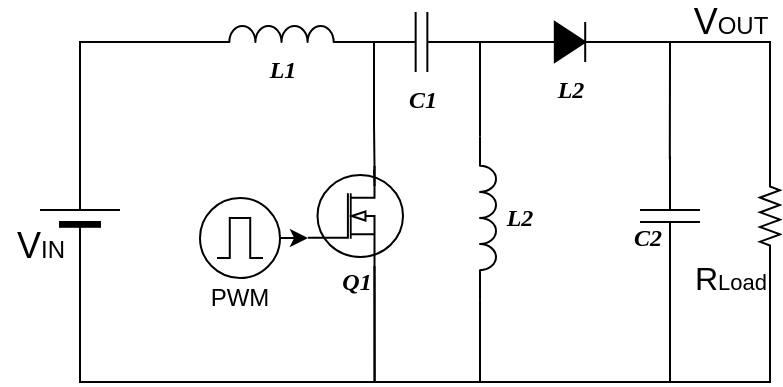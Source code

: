 <mxfile version="14.6.11" type="github">
  <diagram name="Page-1" id="7e0a89b8-554c-2b80-1dc8-d5c74ca68de4">
    <mxGraphModel dx="982" dy="550" grid="1" gridSize="10" guides="1" tooltips="1" connect="1" arrows="1" fold="1" page="1" pageScale="1" pageWidth="1100" pageHeight="850" background="#ffffff" math="0" shadow="0">
      <root>
        <mxCell id="0" />
        <mxCell id="1" parent="0" />
        <mxCell id="6FVeG3qf2PXjFUYHvQUK-50" style="edgeStyle=none;rounded=0;orthogonalLoop=1;jettySize=auto;html=1;exitX=1;exitY=0.5;exitDx=0;exitDy=0;entryX=0;entryY=0.72;entryDx=0;entryDy=0;entryPerimeter=0;" parent="1" source="6FVeG3qf2PXjFUYHvQUK-6" target="6FVeG3qf2PXjFUYHvQUK-19" edge="1">
          <mxGeometry relative="1" as="geometry" />
        </mxCell>
        <mxCell id="6FVeG3qf2PXjFUYHvQUK-6" value="" style="ellipse;whiteSpace=wrap;html=1;aspect=fixed;" parent="1" vertex="1">
          <mxGeometry x="310" y="208" width="40" height="40" as="geometry" />
        </mxCell>
        <mxCell id="iQV4zHB56PotnYwxJcZQ-3" style="edgeStyle=orthogonalEdgeStyle;rounded=0;orthogonalLoop=1;jettySize=auto;html=1;exitX=1;exitY=0.5;exitDx=0;exitDy=0;exitPerimeter=0;entryX=0;entryY=1;entryDx=0;entryDy=0;entryPerimeter=0;endArrow=none;endFill=0;" parent="1" source="6FVeG3qf2PXjFUYHvQUK-1" target="iQV4zHB56PotnYwxJcZQ-1" edge="1">
          <mxGeometry relative="1" as="geometry">
            <Array as="points">
              <mxPoint x="250" y="130" />
            </Array>
          </mxGeometry>
        </mxCell>
        <mxCell id="6FVeG3qf2PXjFUYHvQUK-1" value="" style="verticalLabelPosition=bottom;shadow=0;dashed=0;align=center;fillColor=#000000;html=1;verticalAlign=top;strokeWidth=1;shape=mxgraph.electrical.miscellaneous.monocell_battery;rounded=1;comic=0;labelBackgroundColor=none;fontFamily=Verdana;fontSize=12;flipH=1;direction=north;" parent="1" vertex="1">
          <mxGeometry x="230" y="187" width="40" height="60" as="geometry" />
        </mxCell>
        <mxCell id="6FVeG3qf2PXjFUYHvQUK-2" value="&lt;font style=&quot;font-size: 18px&quot;&gt;V&lt;/font&gt;&lt;font style=&quot;font-size: 12px&quot;&gt;IN&lt;/font&gt;" style="text;html=1;align=center;verticalAlign=middle;resizable=0;points=[];autosize=1;" parent="1" vertex="1">
          <mxGeometry x="210" y="222" width="40" height="20" as="geometry" />
        </mxCell>
        <mxCell id="6FVeG3qf2PXjFUYHvQUK-5" value="" style="pointerEvents=1;verticalLabelPosition=bottom;shadow=0;dashed=0;align=center;html=1;verticalAlign=top;shape=mxgraph.electrical.waveforms.pulse_1;" parent="1" vertex="1">
          <mxGeometry x="318.5" y="218" width="23" height="20" as="geometry" />
        </mxCell>
        <mxCell id="iQV4zHB56PotnYwxJcZQ-12" style="edgeStyle=orthogonalEdgeStyle;rounded=0;orthogonalLoop=1;jettySize=auto;html=1;exitX=1;exitY=0.5;exitDx=0;exitDy=0;exitPerimeter=0;entryX=1;entryY=1;entryDx=0;entryDy=0;entryPerimeter=0;endArrow=none;endFill=0;" parent="1" source="6FVeG3qf2PXjFUYHvQUK-7" target="iQV4zHB56PotnYwxJcZQ-6" edge="1">
          <mxGeometry relative="1" as="geometry">
            <Array as="points">
              <mxPoint x="545" y="300" />
              <mxPoint x="450" y="300" />
            </Array>
          </mxGeometry>
        </mxCell>
        <mxCell id="6FVeG3qf2PXjFUYHvQUK-7" value="" style="pointerEvents=1;verticalLabelPosition=bottom;shadow=0;dashed=0;align=center;html=1;verticalAlign=top;shape=mxgraph.electrical.capacitors.capacitor_1;direction=south;" parent="1" vertex="1">
          <mxGeometry x="530" y="187" width="30" height="60" as="geometry" />
        </mxCell>
        <mxCell id="iQV4zHB56PotnYwxJcZQ-11" style="edgeStyle=orthogonalEdgeStyle;rounded=0;orthogonalLoop=1;jettySize=auto;html=1;exitX=0;exitY=0.5;exitDx=0;exitDy=0;exitPerimeter=0;entryX=1;entryY=0.5;entryDx=0;entryDy=0;entryPerimeter=0;endArrow=none;endFill=0;" parent="1" source="6FVeG3qf2PXjFUYHvQUK-8" target="iQV4zHB56PotnYwxJcZQ-5" edge="1">
          <mxGeometry relative="1" as="geometry" />
        </mxCell>
        <mxCell id="6FVeG3qf2PXjFUYHvQUK-8" value="&lt;i&gt;&lt;b&gt;&lt;font face=&quot;Times New Roman&quot;&gt;L2&lt;/font&gt;&lt;/b&gt;&lt;/i&gt;" style="pointerEvents=1;fillColor=strokeColor;verticalLabelPosition=bottom;shadow=0;dashed=0;align=center;html=1;verticalAlign=top;shape=mxgraph.electrical.diodes.diode;" parent="1" vertex="1">
          <mxGeometry x="476" y="120" width="38" height="20" as="geometry" />
        </mxCell>
        <mxCell id="6FVeG3qf2PXjFUYHvQUK-19" value="&lt;b&gt;&lt;i&gt;&lt;font face=&quot;Times New Roman&quot;&gt;Q1&lt;/font&gt;&lt;/i&gt;&lt;/b&gt;" style="verticalLabelPosition=bottom;shadow=0;dashed=0;align=center;html=1;verticalAlign=top;shape=mxgraph.electrical.mosfets1.n-channel_mosfet_1;strokeWidth=1;spacing=-4;" parent="1" vertex="1">
          <mxGeometry x="364" y="192" width="47.5" height="50" as="geometry" />
        </mxCell>
        <mxCell id="6FVeG3qf2PXjFUYHvQUK-25" value="PWM" style="text;html=1;strokeColor=none;fillColor=none;align=center;verticalAlign=middle;whiteSpace=wrap;rounded=0;" parent="1" vertex="1">
          <mxGeometry x="310" y="248" width="40" height="20" as="geometry" />
        </mxCell>
        <mxCell id="6FVeG3qf2PXjFUYHvQUK-26" style="edgeStyle=orthogonalEdgeStyle;rounded=0;html=1;exitX=0.7;exitY=1;exitPerimeter=0;labelBackgroundColor=none;startArrow=none;startFill=0;startSize=5;endArrow=none;endFill=0;endSize=5;jettySize=auto;orthogonalLoop=1;strokeWidth=1;fontFamily=Verdana;fontSize=12;entryX=0;entryY=0.5;entryDx=0;entryDy=0;entryPerimeter=0;exitDx=0;exitDy=0;" parent="1" source="6FVeG3qf2PXjFUYHvQUK-19" target="6FVeG3qf2PXjFUYHvQUK-1" edge="1">
          <mxGeometry relative="1" as="geometry">
            <mxPoint x="230" y="202" as="targetPoint" />
            <Array as="points">
              <mxPoint x="397" y="300" />
              <mxPoint x="250" y="300" />
            </Array>
            <mxPoint x="160" y="332" as="sourcePoint" />
          </mxGeometry>
        </mxCell>
        <mxCell id="6FVeG3qf2PXjFUYHvQUK-31" style="edgeStyle=orthogonalEdgeStyle;rounded=0;html=1;labelBackgroundColor=none;startArrow=none;startFill=0;startSize=5;endArrow=none;endFill=0;endSize=5;jettySize=auto;orthogonalLoop=1;strokeWidth=1;fontFamily=Verdana;fontSize=12;exitX=0.7;exitY=0;exitDx=0;exitDy=0;exitPerimeter=0;entryX=1;entryY=1;entryDx=0;entryDy=0;entryPerimeter=0;" parent="1" source="6FVeG3qf2PXjFUYHvQUK-19" edge="1">
          <mxGeometry relative="1" as="geometry">
            <mxPoint x="370" y="197.97" as="sourcePoint" />
            <mxPoint x="397" y="194.0" as="targetPoint" />
            <Array as="points">
              <mxPoint x="397" y="202" />
              <mxPoint x="397" y="202" />
            </Array>
          </mxGeometry>
        </mxCell>
        <mxCell id="6FVeG3qf2PXjFUYHvQUK-36" style="edgeStyle=orthogonalEdgeStyle;rounded=0;html=1;labelBackgroundColor=none;startArrow=none;startFill=0;startSize=5;endArrow=none;endFill=0;endSize=5;jettySize=auto;orthogonalLoop=1;strokeWidth=1;fontFamily=Verdana;fontSize=12;entryX=0.024;entryY=0.503;entryDx=0;entryDy=0;entryPerimeter=0;exitX=1;exitY=0.5;exitDx=0;exitDy=0;exitPerimeter=0;" parent="1" source="6FVeG3qf2PXjFUYHvQUK-8" target="6FVeG3qf2PXjFUYHvQUK-7" edge="1">
          <mxGeometry relative="1" as="geometry">
            <mxPoint x="565" y="130" as="targetPoint" />
            <Array as="points">
              <mxPoint x="545" y="130" />
              <mxPoint x="545" y="135" />
            </Array>
            <mxPoint x="530" y="130" as="sourcePoint" />
          </mxGeometry>
        </mxCell>
        <mxCell id="iQV4zHB56PotnYwxJcZQ-13" style="edgeStyle=orthogonalEdgeStyle;rounded=0;orthogonalLoop=1;jettySize=auto;html=1;exitX=1;exitY=0.5;exitDx=0;exitDy=0;exitPerimeter=0;entryX=1;entryY=0.5;entryDx=0;entryDy=0;entryPerimeter=0;endArrow=none;endFill=0;" parent="1" source="6FVeG3qf2PXjFUYHvQUK-37" target="6FVeG3qf2PXjFUYHvQUK-7" edge="1">
          <mxGeometry relative="1" as="geometry">
            <Array as="points">
              <mxPoint x="595" y="300" />
              <mxPoint x="545" y="300" />
            </Array>
          </mxGeometry>
        </mxCell>
        <mxCell id="6FVeG3qf2PXjFUYHvQUK-37" value="" style="pointerEvents=1;verticalLabelPosition=bottom;shadow=0;dashed=0;align=center;html=1;verticalAlign=top;shape=mxgraph.electrical.resistors.resistor_2;strokeWidth=1;direction=south;" parent="1" vertex="1">
          <mxGeometry x="590" y="194" width="10" height="46" as="geometry" />
        </mxCell>
        <mxCell id="6FVeG3qf2PXjFUYHvQUK-40" style="edgeStyle=orthogonalEdgeStyle;rounded=0;html=1;labelBackgroundColor=none;startArrow=none;startFill=0;startSize=5;endArrow=none;endFill=0;endSize=5;jettySize=auto;orthogonalLoop=1;strokeWidth=1;fontFamily=Verdana;fontSize=12;entryX=0;entryY=0.5;entryDx=0;entryDy=0;entryPerimeter=0;exitX=1;exitY=0.5;exitDx=0;exitDy=0;exitPerimeter=0;" parent="1" target="6FVeG3qf2PXjFUYHvQUK-37" edge="1">
          <mxGeometry relative="1" as="geometry">
            <mxPoint x="570.91" y="135.44" as="targetPoint" />
            <Array as="points">
              <mxPoint x="595" y="130" />
            </Array>
            <mxPoint x="540" y="130" as="sourcePoint" />
          </mxGeometry>
        </mxCell>
        <mxCell id="6FVeG3qf2PXjFUYHvQUK-43" value="&lt;font style=&quot;font-size: 18px&quot;&gt;V&lt;/font&gt;&lt;font style=&quot;font-size: 12px&quot;&gt;OUT&lt;/font&gt;" style="text;html=1;align=center;verticalAlign=middle;resizable=0;points=[];autosize=1;" parent="1" vertex="1">
          <mxGeometry x="550" y="110" width="50" height="20" as="geometry" />
        </mxCell>
        <mxCell id="6FVeG3qf2PXjFUYHvQUK-45" value="&lt;font style=&quot;font-size: 16px&quot;&gt;R&lt;/font&gt;&lt;font style=&quot;font-size: 11px&quot;&gt;Load&lt;/font&gt;" style="text;html=1;align=center;verticalAlign=middle;resizable=0;points=[];autosize=1;" parent="1" vertex="1">
          <mxGeometry x="550" y="238" width="50" height="20" as="geometry" />
        </mxCell>
        <mxCell id="6FVeG3qf2PXjFUYHvQUK-48" value="" style="shape=image;html=1;verticalAlign=top;verticalLabelPosition=bottom;labelBackgroundColor=#ffffff;imageAspect=0;aspect=fixed;image=https://cdn1.iconfinder.com/data/icons/essentials-pack/96/add_create_new_plus_positive-128.png;strokeWidth=1;" parent="1" vertex="1">
          <mxGeometry x="580" y="145" width="8" height="8" as="geometry" />
        </mxCell>
        <mxCell id="6FVeG3qf2PXjFUYHvQUK-49" value="" style="shape=image;html=1;verticalAlign=top;verticalLabelPosition=bottom;labelBackgroundColor=#ffffff;imageAspect=0;aspect=fixed;image=https://cdn1.iconfinder.com/data/icons/essentials-pack/96/delete_minus_remove_close_negative-128.png;strokeWidth=1;" parent="1" vertex="1">
          <mxGeometry x="580" y="280" width="8" height="8" as="geometry" />
        </mxCell>
        <mxCell id="iQV4zHB56PotnYwxJcZQ-4" style="edgeStyle=orthogonalEdgeStyle;rounded=0;orthogonalLoop=1;jettySize=auto;html=1;exitX=1;exitY=1;exitDx=0;exitDy=0;exitPerimeter=0;entryX=0.7;entryY=0;entryDx=0;entryDy=0;entryPerimeter=0;endArrow=none;endFill=0;" parent="1" source="iQV4zHB56PotnYwxJcZQ-1" target="6FVeG3qf2PXjFUYHvQUK-19" edge="1">
          <mxGeometry relative="1" as="geometry">
            <Array as="points">
              <mxPoint x="397" y="130" />
              <mxPoint x="397" y="171" />
            </Array>
          </mxGeometry>
        </mxCell>
        <mxCell id="iQV4zHB56PotnYwxJcZQ-1" value="&lt;font face=&quot;Times New Roman&quot;&gt;&lt;b&gt;&lt;i&gt;L1&lt;/i&gt;&lt;/b&gt;&lt;/font&gt;" style="pointerEvents=1;verticalLabelPosition=bottom;shadow=0;dashed=0;align=center;html=1;verticalAlign=top;shape=mxgraph.electrical.inductors.inductor_3;" parent="1" vertex="1">
          <mxGeometry x="310" y="122" width="81.5" height="8" as="geometry" />
        </mxCell>
        <mxCell id="iQV4zHB56PotnYwxJcZQ-5" value="&lt;font face=&quot;Times New Roman&quot;&gt;&lt;i&gt;&lt;b&gt;C1&lt;/b&gt;&lt;/i&gt;&lt;/font&gt;" style="pointerEvents=1;verticalLabelPosition=bottom;shadow=0;dashed=0;align=center;html=1;verticalAlign=top;shape=mxgraph.electrical.capacitors.capacitor_1;" parent="1" vertex="1">
          <mxGeometry x="391.5" y="115" width="58.5" height="30" as="geometry" />
        </mxCell>
        <mxCell id="iQV4zHB56PotnYwxJcZQ-8" style="edgeStyle=orthogonalEdgeStyle;rounded=0;orthogonalLoop=1;jettySize=auto;html=1;exitX=0;exitY=1;exitDx=0;exitDy=0;exitPerimeter=0;entryX=1;entryY=0.5;entryDx=0;entryDy=0;entryPerimeter=0;endArrow=none;endFill=0;" parent="1" source="iQV4zHB56PotnYwxJcZQ-6" target="iQV4zHB56PotnYwxJcZQ-5" edge="1">
          <mxGeometry relative="1" as="geometry">
            <Array as="points">
              <mxPoint x="450" y="150" />
              <mxPoint x="450" y="150" />
            </Array>
          </mxGeometry>
        </mxCell>
        <mxCell id="iQV4zHB56PotnYwxJcZQ-10" style="edgeStyle=orthogonalEdgeStyle;rounded=0;orthogonalLoop=1;jettySize=auto;html=1;exitX=1;exitY=1;exitDx=0;exitDy=0;exitPerimeter=0;entryX=0.7;entryY=1;entryDx=0;entryDy=0;entryPerimeter=0;endArrow=none;endFill=0;" parent="1" source="iQV4zHB56PotnYwxJcZQ-6" target="6FVeG3qf2PXjFUYHvQUK-19" edge="1">
          <mxGeometry relative="1" as="geometry">
            <Array as="points">
              <mxPoint x="450" y="300" />
              <mxPoint x="397" y="300" />
            </Array>
          </mxGeometry>
        </mxCell>
        <mxCell id="iQV4zHB56PotnYwxJcZQ-6" value="" style="pointerEvents=1;verticalLabelPosition=bottom;shadow=0;dashed=0;align=center;html=1;verticalAlign=top;shape=mxgraph.electrical.inductors.inductor_3;direction=south;" parent="1" vertex="1">
          <mxGeometry x="450" y="177.25" width="8" height="81.5" as="geometry" />
        </mxCell>
        <mxCell id="iQV4zHB56PotnYwxJcZQ-14" value="&lt;font face=&quot;Times New Roman&quot;&gt;&lt;i&gt;&lt;b&gt;C2&lt;/b&gt;&lt;/i&gt;&lt;/font&gt;" style="text;html=1;strokeColor=none;fillColor=none;align=center;verticalAlign=middle;whiteSpace=wrap;rounded=0;" parent="1" vertex="1">
          <mxGeometry x="514" y="218" width="40" height="20" as="geometry" />
        </mxCell>
        <mxCell id="k9dbCoVoK0ph5jZdpJhH-1" value="&lt;font face=&quot;Times New Roman&quot;&gt;&lt;i&gt;&lt;b&gt;L2&lt;/b&gt;&lt;/i&gt;&lt;/font&gt;" style="text;html=1;strokeColor=none;fillColor=none;align=center;verticalAlign=middle;whiteSpace=wrap;rounded=0;" parent="1" vertex="1">
          <mxGeometry x="450" y="208" width="40" height="20" as="geometry" />
        </mxCell>
      </root>
    </mxGraphModel>
  </diagram>
</mxfile>
